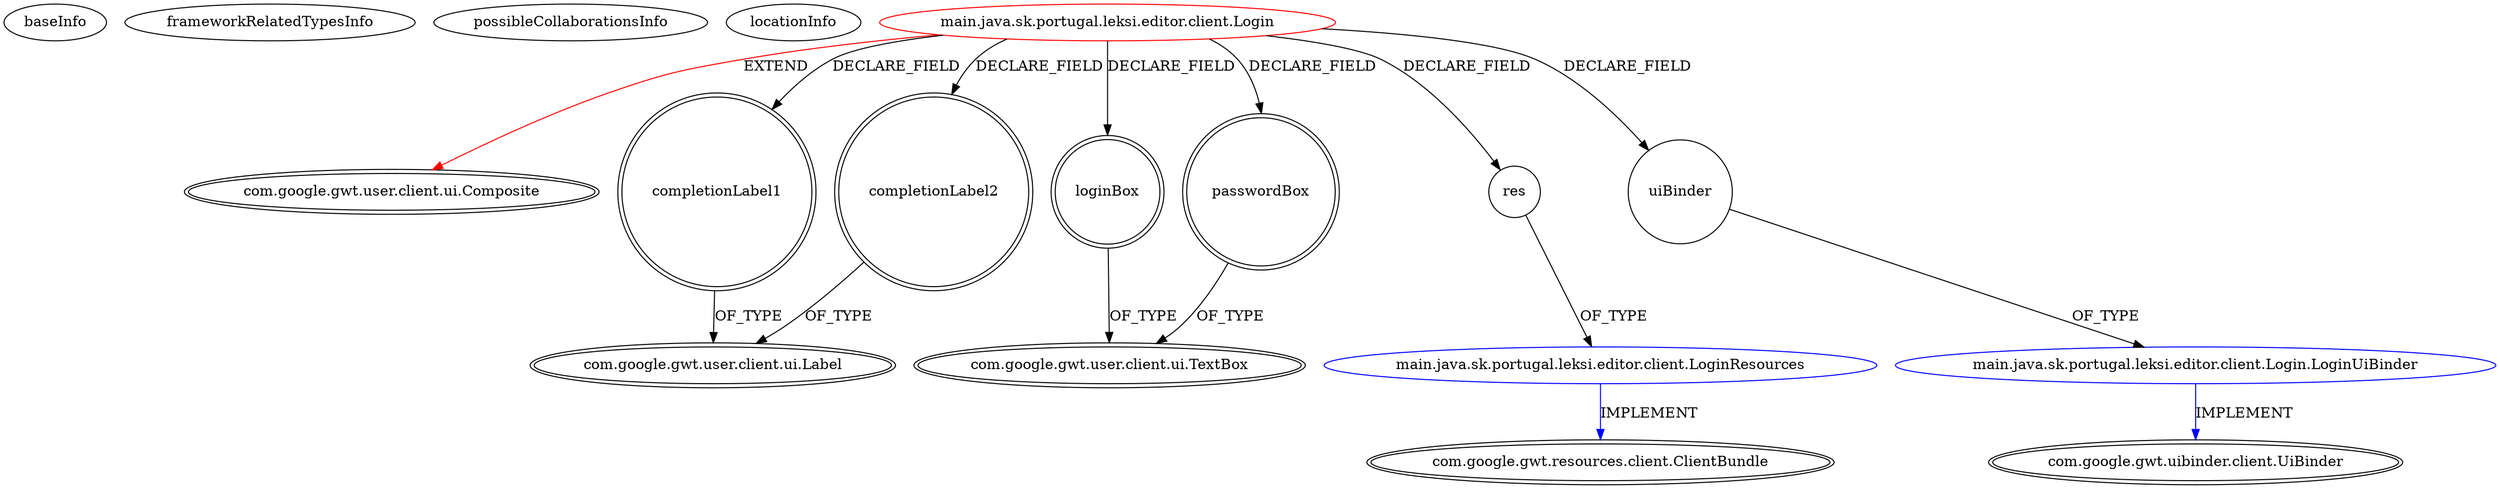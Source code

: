 digraph {
baseInfo[graphId=821,category="extension_graph",isAnonymous=false,possibleRelation=true]
frameworkRelatedTypesInfo[0="com.google.gwt.user.client.ui.Composite"]
possibleCollaborationsInfo[0="821~FIELD_DECLARATION-~com.google.gwt.user.client.ui.Composite ~com.google.gwt.uibinder.client.UiBinder ~false~false",1="821~FIELD_DECLARATION-~com.google.gwt.user.client.ui.Composite ~com.google.gwt.resources.client.ClientBundle ~false~false"]
locationInfo[projectName="bebenko-leksi",filePath="/bebenko-leksi/leksi-master/gwted/src/main/java/sk/portugal/leksi/editor/client/Login.java",contextSignature="Login",graphId="821"]
0[label="main.java.sk.portugal.leksi.editor.client.Login",vertexType="ROOT_CLIENT_CLASS_DECLARATION",isFrameworkType=false,color=red]
1[label="com.google.gwt.user.client.ui.Composite",vertexType="FRAMEWORK_CLASS_TYPE",isFrameworkType=true,peripheries=2]
2[label="completionLabel1",vertexType="FIELD_DECLARATION",isFrameworkType=true,peripheries=2,shape=circle]
3[label="com.google.gwt.user.client.ui.Label",vertexType="FRAMEWORK_CLASS_TYPE",isFrameworkType=true,peripheries=2]
4[label="completionLabel2",vertexType="FIELD_DECLARATION",isFrameworkType=true,peripheries=2,shape=circle]
6[label="loginBox",vertexType="FIELD_DECLARATION",isFrameworkType=true,peripheries=2,shape=circle]
7[label="com.google.gwt.user.client.ui.TextBox",vertexType="FRAMEWORK_CLASS_TYPE",isFrameworkType=true,peripheries=2]
8[label="passwordBox",vertexType="FIELD_DECLARATION",isFrameworkType=true,peripheries=2,shape=circle]
10[label="res",vertexType="FIELD_DECLARATION",isFrameworkType=false,shape=circle]
11[label="main.java.sk.portugal.leksi.editor.client.LoginResources",vertexType="REFERENCE_CLIENT_CLASS_DECLARATION",isFrameworkType=false,color=blue]
12[label="com.google.gwt.resources.client.ClientBundle",vertexType="FRAMEWORK_INTERFACE_TYPE",isFrameworkType=true,peripheries=2]
13[label="uiBinder",vertexType="FIELD_DECLARATION",isFrameworkType=false,shape=circle]
14[label="main.java.sk.portugal.leksi.editor.client.Login.LoginUiBinder",vertexType="REFERENCE_CLIENT_CLASS_DECLARATION",isFrameworkType=false,color=blue]
15[label="com.google.gwt.uibinder.client.UiBinder",vertexType="FRAMEWORK_INTERFACE_TYPE",isFrameworkType=true,peripheries=2]
0->1[label="EXTEND",color=red]
0->2[label="DECLARE_FIELD"]
2->3[label="OF_TYPE"]
0->4[label="DECLARE_FIELD"]
4->3[label="OF_TYPE"]
0->6[label="DECLARE_FIELD"]
6->7[label="OF_TYPE"]
0->8[label="DECLARE_FIELD"]
8->7[label="OF_TYPE"]
0->10[label="DECLARE_FIELD"]
11->12[label="IMPLEMENT",color=blue]
10->11[label="OF_TYPE"]
0->13[label="DECLARE_FIELD"]
14->15[label="IMPLEMENT",color=blue]
13->14[label="OF_TYPE"]
}

